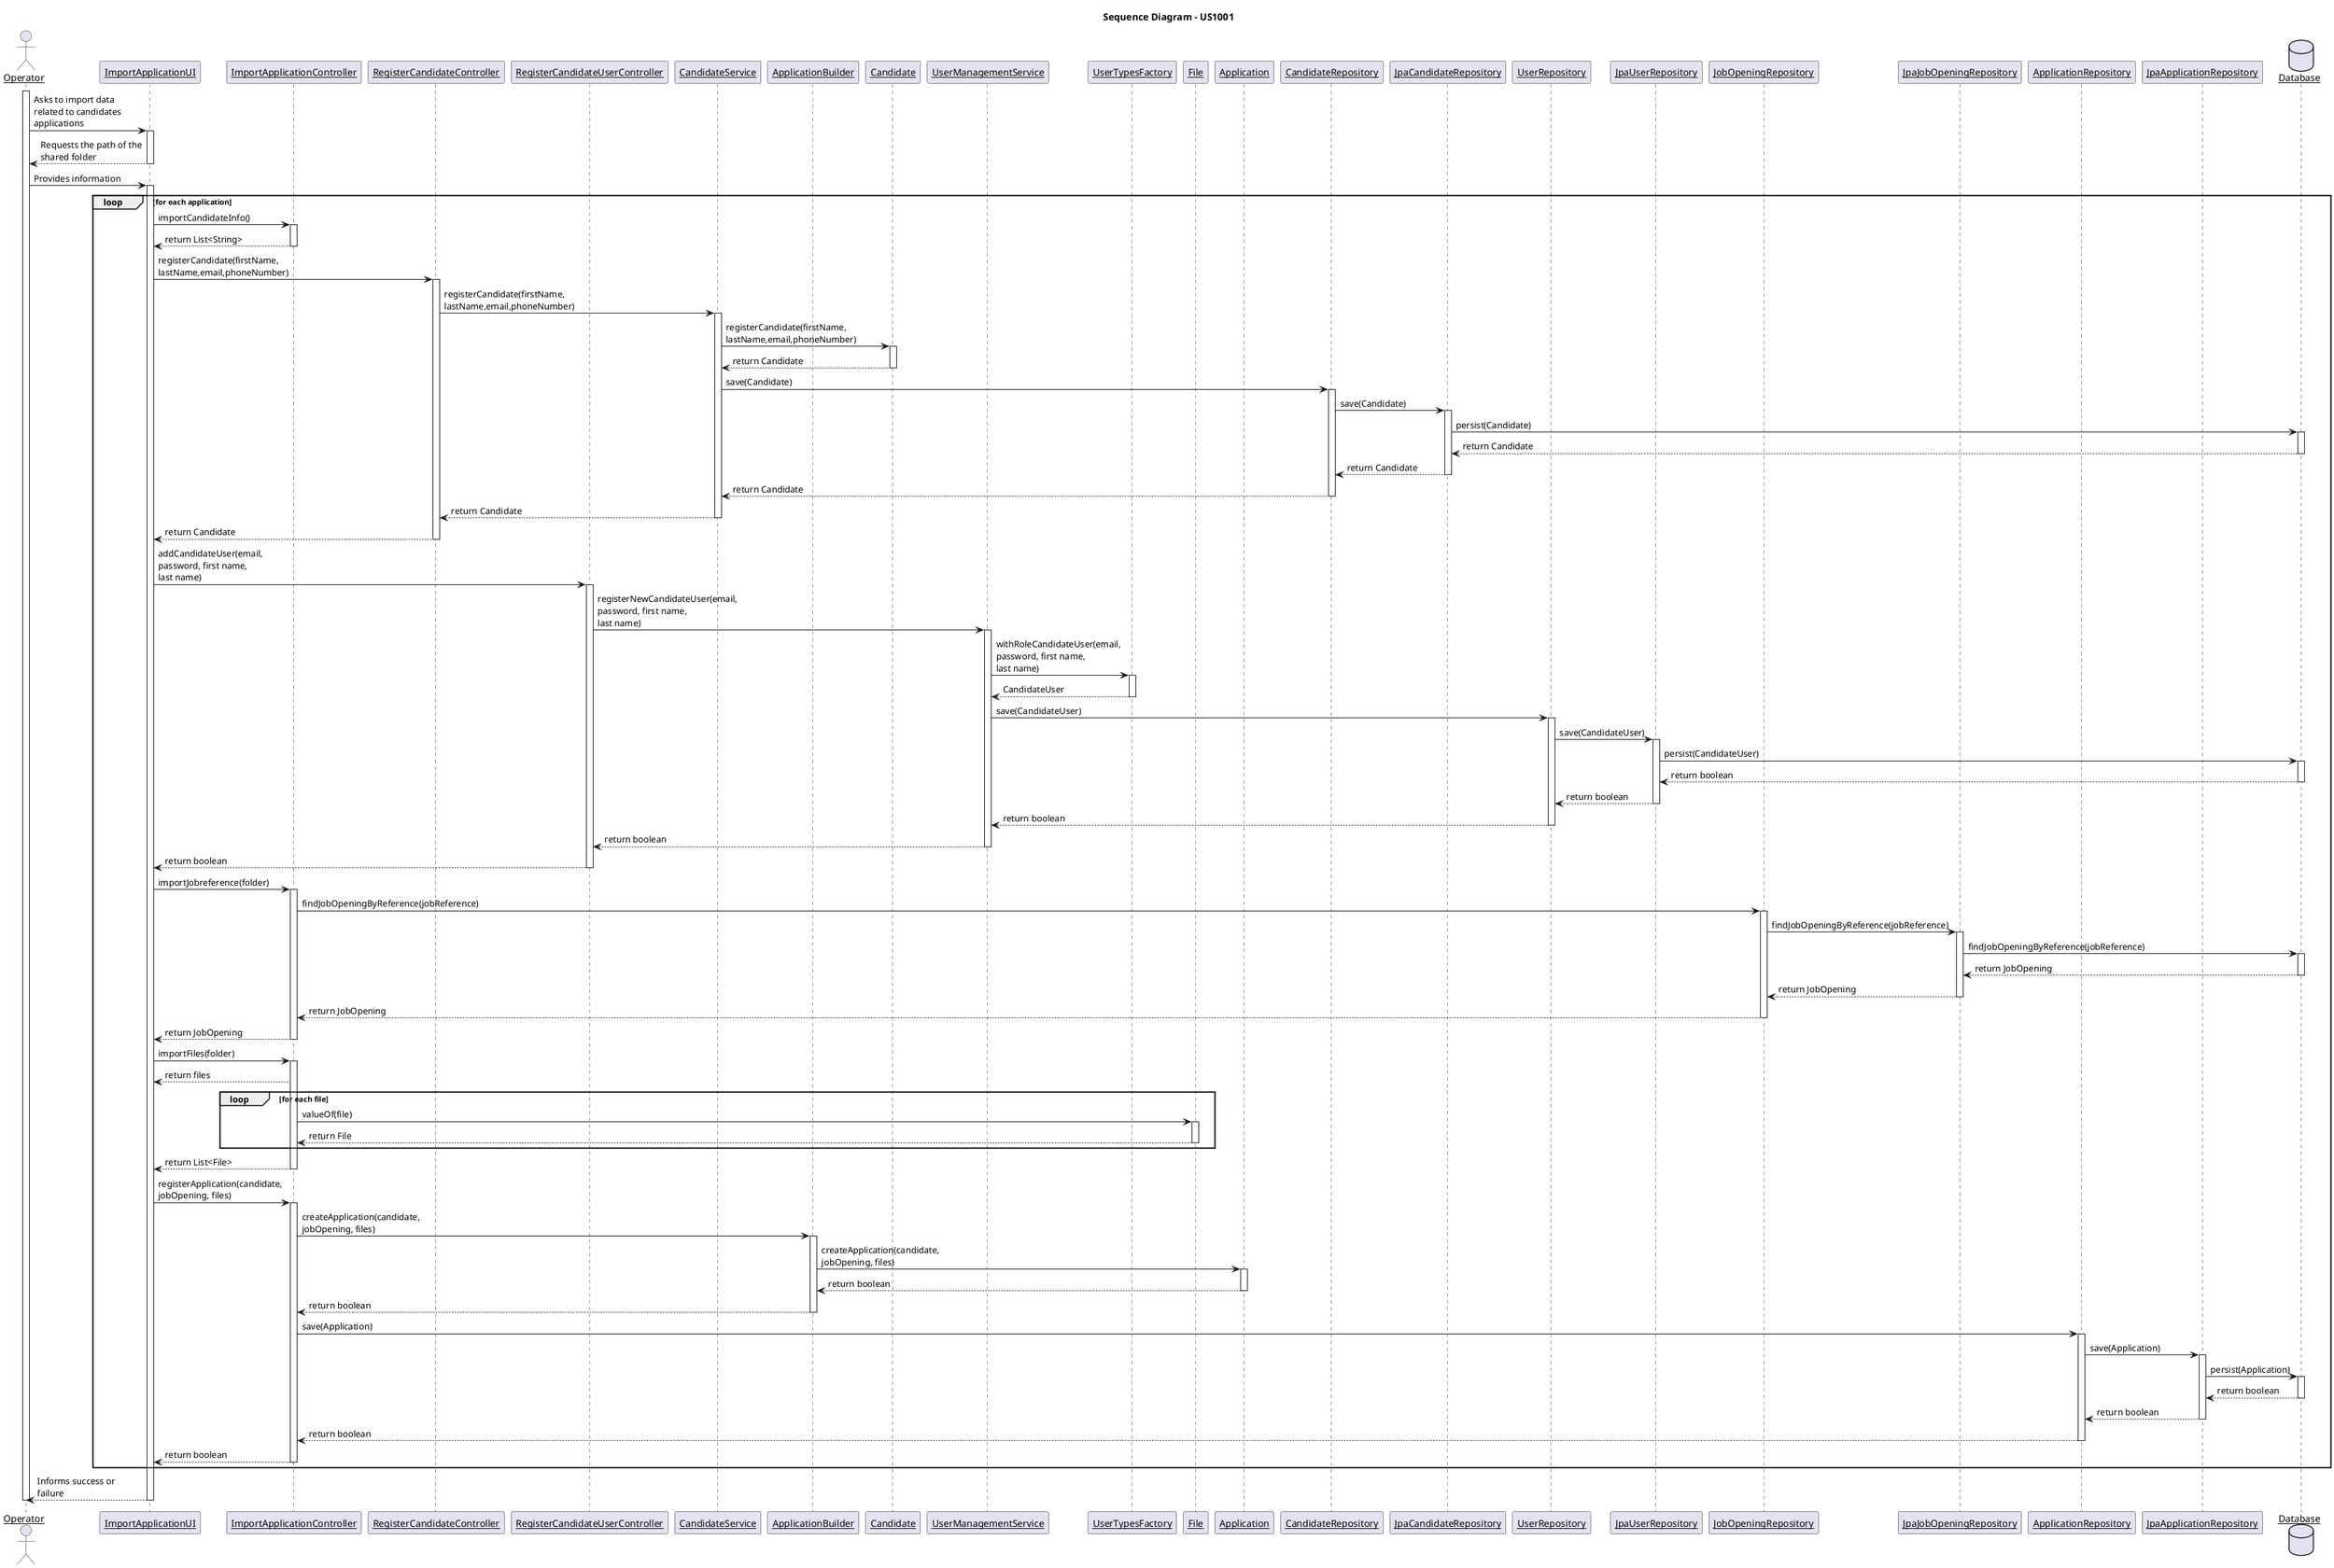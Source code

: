 @startuml

title Sequence Diagram - US1001

skinparam linetype ortho
skinparam maxmessagesize 150
skinparam sequenceParticipant underline

actor "Operator" as operator

participant "ImportApplicationUI" as UI
participant "ImportApplicationController" as ImportApplicationController

participant "RegisterCandidateController" as CandidateController
participant "RegisterCandidateUserController" as CandidateUserController
participant "CandidateService" as CandidateService
participant "ApplicationBuilder" as ApplicationBuilder

participant "Candidate" as Candidate

participant "UserManagementService" as ManagementService
participant "UserTypesFactory" as Factory

participant "File" as File
participant "Application" as Application

participant "CandidateRepository" as CandidateRepository
participant "JpaCandidateRepository" as JpaCandidateRepository

participant "UserRepository" as UserRepository
participant "JpaUserRepository" as JpaUserRepository

participant "JobOpeningRepository" as JobOpeningRepository
participant "JpaJobOpeningRepository" as JpaJobOpeningRepository

participant "ApplicationRepository" as ApplicationRepository
participant "JpaApplicationRepository" as JpaApplicationRepository

database "Database" as DB

activate operator

operator -> UI : Asks to import data related to candidates applications
activate UI

UI --> operator : Requests the path of the shared folder
deactivate UI

operator -> UI : Provides information

activate UI
    loop for each application
        UI -> ImportApplicationController : importCandidateInfo()
        activate ImportApplicationController
        ImportApplicationController --> UI : return List<String>
        deactivate ImportApplicationController
        UI -> CandidateController: registerCandidate(firstName, lastName,email,phoneNumber)
        activate CandidateController
            CandidateController -> CandidateService: registerCandidate(firstName, lastName,email,phoneNumber)
        activate CandidateService
            CandidateService -> Candidate: registerCandidate(firstName, lastName,email,phoneNumber)
        activate Candidate
            Candidate --> CandidateService: return Candidate
        deactivate Candidate
            CandidateService -> CandidateRepository: save(Candidate)
        activate CandidateRepository
            CandidateRepository -> JpaCandidateRepository: save(Candidate)
        activate JpaCandidateRepository
            JpaCandidateRepository -> DB: persist(Candidate)
            activate DB
                DB --> JpaCandidateRepository: return Candidate
            deactivate DB
            JpaCandidateRepository --> CandidateRepository: return Candidate
        deactivate JpaCandidateRepository
            CandidateRepository --> CandidateService: return Candidate
        deactivate CandidateRepository
            CandidateService --> CandidateController: return Candidate
        deactivate CandidateService
            CandidateController --> UI: return Candidate
        deactivate CandidateController

            UI -> CandidateUserController: addCandidateUser(email, password, first name, last name)
        activate CandidateUserController

        CandidateUserController -> ManagementService: registerNewCandidateUser(email, password, first name, last name)

        activate ManagementService
            ManagementService -> Factory: withRoleCandidateUser(email, password, first name, last name)
        activate Factory
            Factory --> ManagementService : CandidateUser
        deactivate Factory

        ManagementService -> UserRepository: save(CandidateUser)

        activate UserRepository
            UserRepository -> JpaUserRepository: save(CandidateUser)
        activate JpaUserRepository
            JpaUserRepository -> DB: persist(CandidateUser)
            activate DB
                DB --> JpaUserRepository: return boolean
            deactivate DB
            JpaUserRepository --> UserRepository: return boolean
        deactivate JpaUserRepository

        UserRepository --> ManagementService: return boolean
        deactivate UserRepository

        ManagementService --> CandidateUserController: return boolean
        deactivate ManagementService

        CandidateUserController --> UI: return boolean
        deactivate CandidateUserController

        UI -> ImportApplicationController : importJobreference(folder)
        activate ImportApplicationController
        ImportApplicationController -> JobOpeningRepository : findJobOpeningByReference(jobReference)
        activate JobOpeningRepository
            JobOpeningRepository -> JpaJobOpeningRepository : findJobOpeningByReference(jobReference)
        activate JpaJobOpeningRepository
        JpaJobOpeningRepository -> DB : findJobOpeningByReference(jobReference)
        activate DB
            DB --> JpaJobOpeningRepository : return JobOpening
        deactivate DB
        JpaJobOpeningRepository --> JobOpeningRepository : return JobOpening
        deactivate JpaJobOpeningRepository
        JobOpeningRepository --> ImportApplicationController : return JobOpening
        deactivate JobOpeningRepository
        ImportApplicationController --> UI : return JobOpening
        deactivate ImportApplicationController
        UI -> ImportApplicationController : importFiles(folder)
        activate ImportApplicationController
        ImportApplicationController --> UI : return files
        loop for each file
            ImportApplicationController -> File : valueOf(file) 
            activate File 
            File --> ImportApplicationController : return File
            deactivate File
        end
        ImportApplicationController --> UI : return List<File>
        deactivate ImportApplicationController
        UI -> ImportApplicationController : registerApplication(candidate, jobOpening, files)
        activate ImportApplicationController
        ImportApplicationController -> ApplicationBuilder : createApplication(candidate, jobOpening, files)
        activate ApplicationBuilder
        ApplicationBuilder -> Application : createApplication(candidate, jobOpening, files)
        activate Application
        Application --> ApplicationBuilder : return boolean
        deactivate Application
        ApplicationBuilder --> ImportApplicationController : return boolean
        deactivate ApplicationBuilder
        ImportApplicationController -> ApplicationRepository : save(Application)
        activate ApplicationRepository
        ApplicationRepository -> JpaApplicationRepository : save(Application)
        activate JpaApplicationRepository
        JpaApplicationRepository -> DB : persist(Application)
        activate DB
        DB --> JpaApplicationRepository : return boolean
        deactivate DB
        JpaApplicationRepository --> ApplicationRepository : return boolean
        deactivate JpaApplicationRepository
        ApplicationRepository --> ImportApplicationController : return boolean
        deactivate ApplicationRepository
        ImportApplicationController --> UI : return boolean
        deactivate ImportApplicationController
    end

UI --> operator: Informs success or failure
deactivate UI

deactivate operator

@enduml